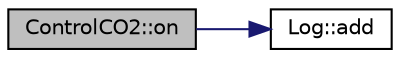 digraph "ControlCO2::on"
{
 // LATEX_PDF_SIZE
  edge [fontname="Helvetica",fontsize="10",labelfontname="Helvetica",labelfontsize="10"];
  node [fontname="Helvetica",fontsize="10",shape=record];
  rankdir="LR";
  Node1 [label="ControlCO2::on",height=0.2,width=0.4,color="black", fillcolor="grey75", style="filled", fontcolor="black",tooltip="Включение."];
  Node1 -> Node2 [color="midnightblue",fontsize="10",style="solid",fontname="Helvetica"];
  Node2 [label="Log::add",height=0.2,width=0.4,color="black", fillcolor="white", style="filled",URL="$class_log.html#acc5c973fe799d6371328575598e3ce44",tooltip=" "];
}
